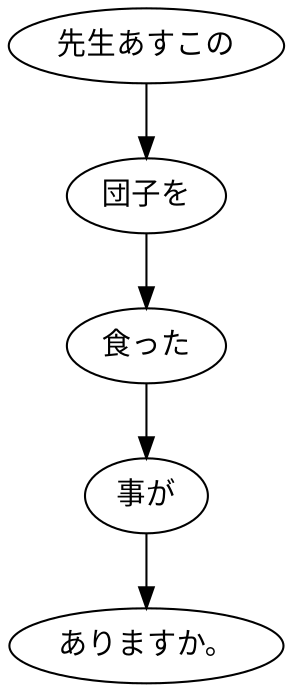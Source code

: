 digraph graph3177 {
	node0 [label="先生あすこの"];
	node1 [label="団子を"];
	node2 [label="食った"];
	node3 [label="事が"];
	node4 [label="ありますか。"];
	node0 -> node1;
	node1 -> node2;
	node2 -> node3;
	node3 -> node4;
}
